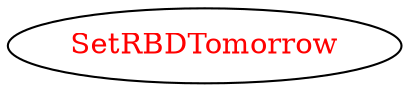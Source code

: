 digraph dependencyGraph {
 concentrate=true;
 ranksep="2.0";
 rankdir="LR"; 
 splines="ortho";
"SetRBDTomorrow" [fontcolor="red"];
}
